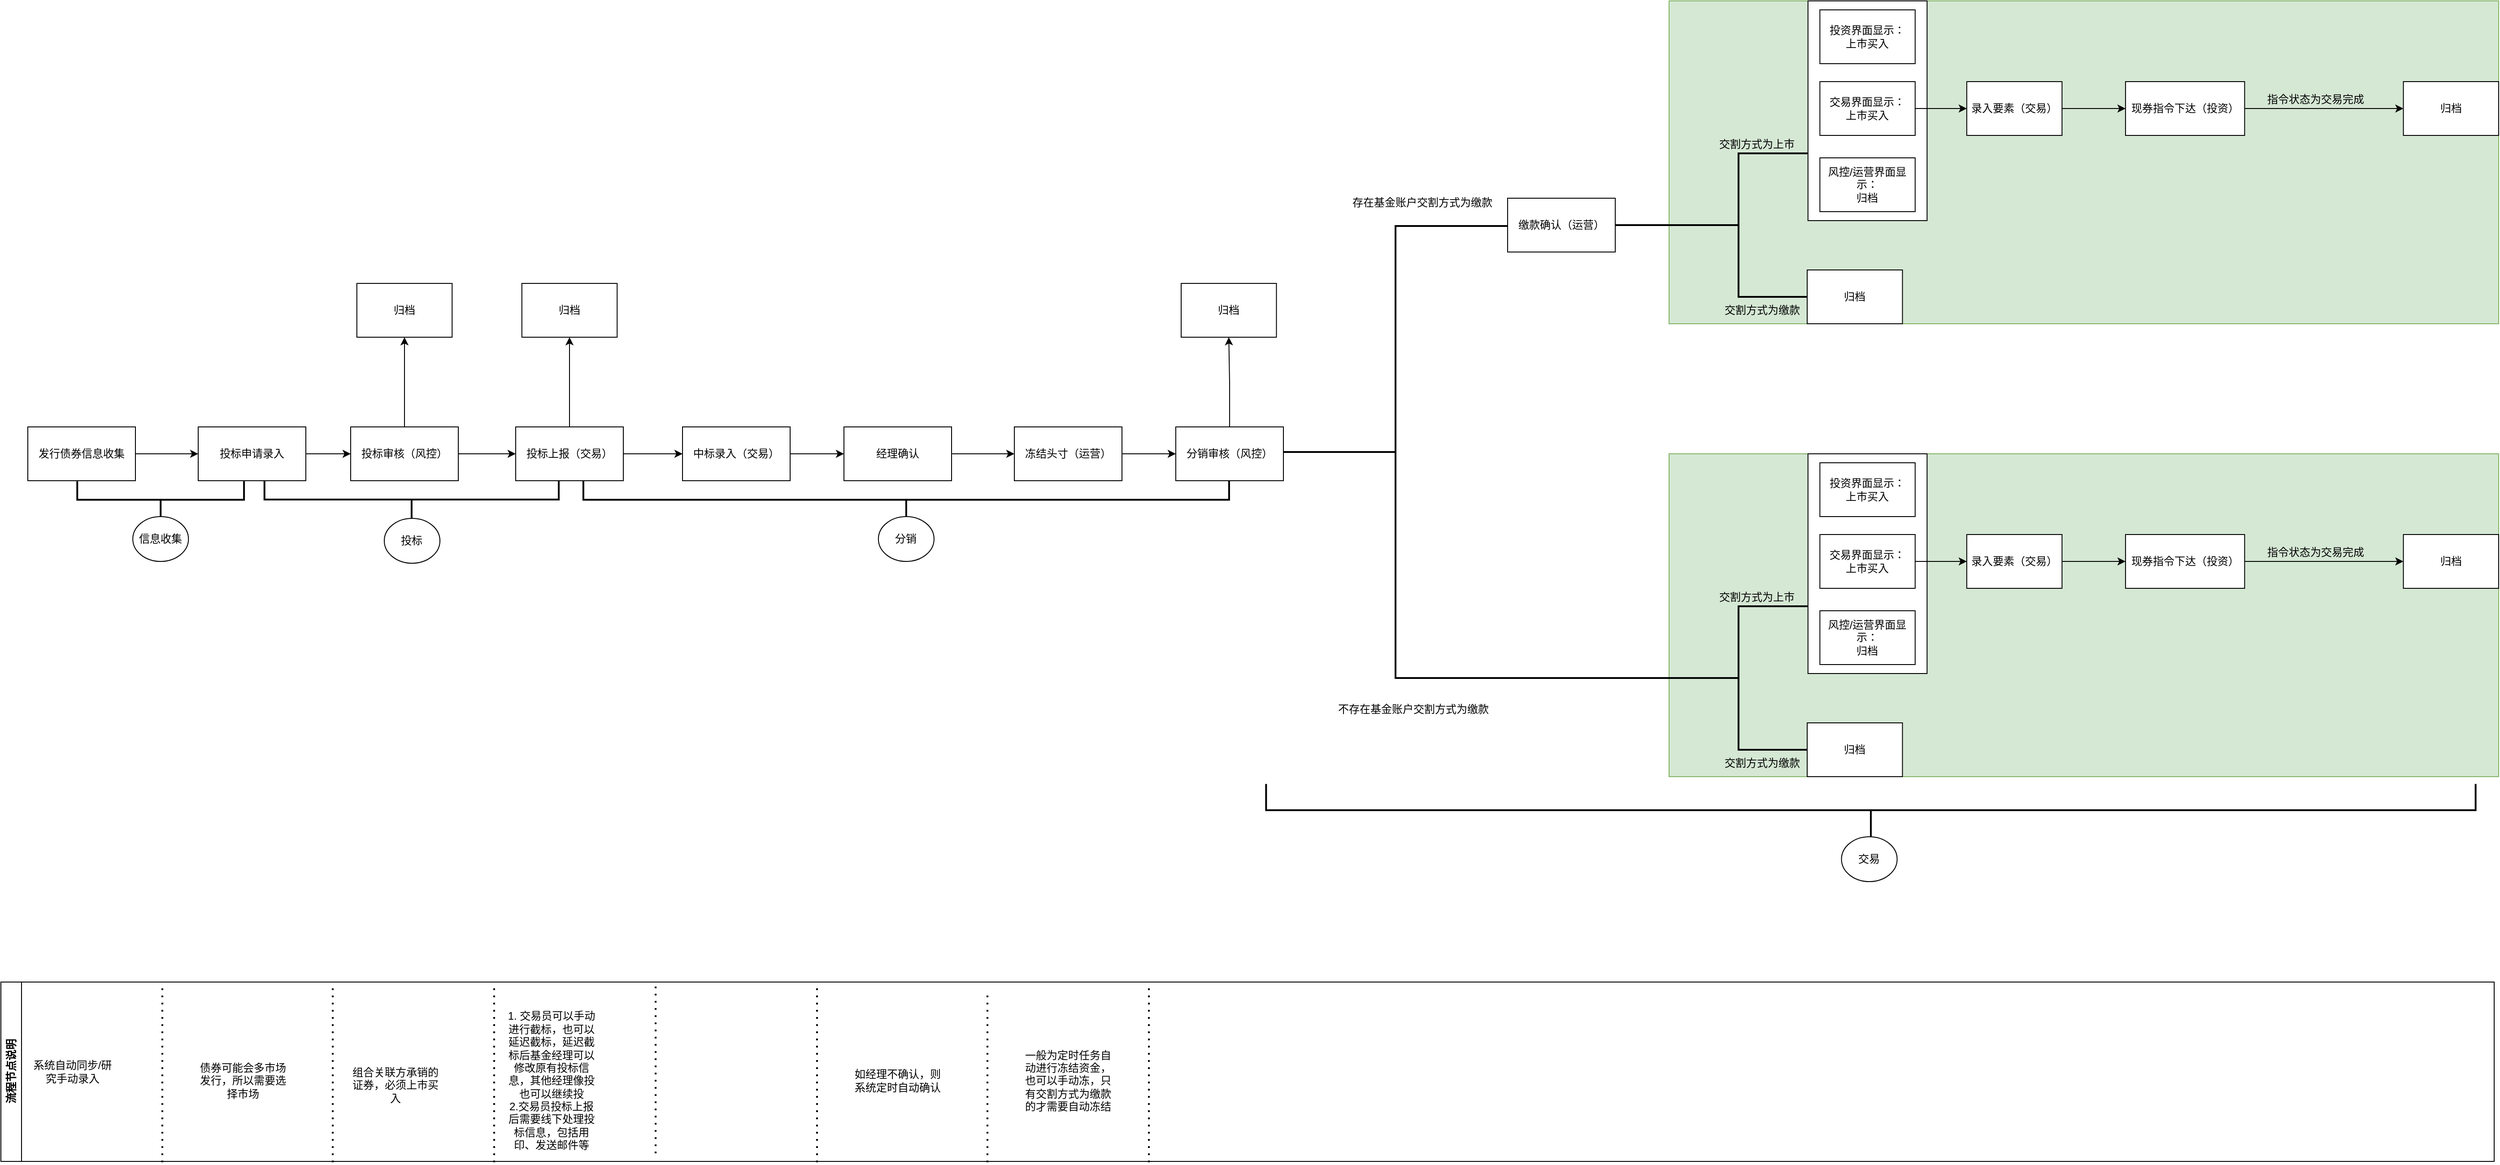 <mxfile version="21.6.5" type="github">
  <diagram name="Page-1" id="9l_n-vJ5dFMjZLFDEs7Z">
    <mxGraphModel dx="3420" dy="2497" grid="1" gridSize="10" guides="1" tooltips="1" connect="1" arrows="1" fold="1" page="1" pageScale="1" pageWidth="827" pageHeight="1169" math="0" shadow="0">
      <root>
        <mxCell id="0" />
        <mxCell id="1" parent="0" />
        <mxCell id="hEPiWNOAB4XM48eltgoP-20" style="edgeStyle=orthogonalEdgeStyle;rounded=0;orthogonalLoop=1;jettySize=auto;html=1;entryX=0;entryY=0.5;entryDx=0;entryDy=0;" parent="1" source="hEPiWNOAB4XM48eltgoP-1" target="hEPiWNOAB4XM48eltgoP-2" edge="1">
          <mxGeometry relative="1" as="geometry" />
        </mxCell>
        <mxCell id="hEPiWNOAB4XM48eltgoP-1" value="投标申请录入" style="rounded=0;whiteSpace=wrap;html=1;" parent="1" vertex="1">
          <mxGeometry x="60" y="350" width="120" height="60" as="geometry" />
        </mxCell>
        <mxCell id="hEPiWNOAB4XM48eltgoP-21" style="edgeStyle=orthogonalEdgeStyle;rounded=0;orthogonalLoop=1;jettySize=auto;html=1;entryX=0;entryY=0.5;entryDx=0;entryDy=0;" parent="1" source="hEPiWNOAB4XM48eltgoP-2" target="hEPiWNOAB4XM48eltgoP-5" edge="1">
          <mxGeometry relative="1" as="geometry" />
        </mxCell>
        <mxCell id="M6cpoT_YFVFPnxx10Tcq-92" style="edgeStyle=orthogonalEdgeStyle;rounded=0;orthogonalLoop=1;jettySize=auto;html=1;entryX=0.5;entryY=1;entryDx=0;entryDy=0;" edge="1" parent="1" source="hEPiWNOAB4XM48eltgoP-2" target="M6cpoT_YFVFPnxx10Tcq-89">
          <mxGeometry relative="1" as="geometry" />
        </mxCell>
        <mxCell id="hEPiWNOAB4XM48eltgoP-2" value="投标审核（风控）" style="rounded=0;whiteSpace=wrap;html=1;" parent="1" vertex="1">
          <mxGeometry x="230" y="350" width="120" height="60" as="geometry" />
        </mxCell>
        <mxCell id="hEPiWNOAB4XM48eltgoP-23" style="edgeStyle=orthogonalEdgeStyle;rounded=0;orthogonalLoop=1;jettySize=auto;html=1;" parent="1" source="hEPiWNOAB4XM48eltgoP-5" target="hEPiWNOAB4XM48eltgoP-6" edge="1">
          <mxGeometry relative="1" as="geometry" />
        </mxCell>
        <mxCell id="M6cpoT_YFVFPnxx10Tcq-93" style="edgeStyle=orthogonalEdgeStyle;rounded=0;orthogonalLoop=1;jettySize=auto;html=1;entryX=0.5;entryY=1;entryDx=0;entryDy=0;" edge="1" parent="1" source="hEPiWNOAB4XM48eltgoP-5" target="M6cpoT_YFVFPnxx10Tcq-90">
          <mxGeometry relative="1" as="geometry" />
        </mxCell>
        <mxCell id="hEPiWNOAB4XM48eltgoP-5" value="投标上报（交易）" style="rounded=0;whiteSpace=wrap;html=1;" parent="1" vertex="1">
          <mxGeometry x="414" y="350" width="120" height="60" as="geometry" />
        </mxCell>
        <mxCell id="hEPiWNOAB4XM48eltgoP-24" style="edgeStyle=orthogonalEdgeStyle;rounded=0;orthogonalLoop=1;jettySize=auto;html=1;entryX=0;entryY=0.5;entryDx=0;entryDy=0;" parent="1" source="hEPiWNOAB4XM48eltgoP-6" target="hEPiWNOAB4XM48eltgoP-7" edge="1">
          <mxGeometry relative="1" as="geometry" />
        </mxCell>
        <mxCell id="hEPiWNOAB4XM48eltgoP-6" value="中标录入（交易）" style="rounded=0;whiteSpace=wrap;html=1;" parent="1" vertex="1">
          <mxGeometry x="600" y="350" width="120" height="60" as="geometry" />
        </mxCell>
        <mxCell id="hEPiWNOAB4XM48eltgoP-25" style="edgeStyle=orthogonalEdgeStyle;rounded=0;orthogonalLoop=1;jettySize=auto;html=1;entryX=0;entryY=0.5;entryDx=0;entryDy=0;" parent="1" source="hEPiWNOAB4XM48eltgoP-7" target="hEPiWNOAB4XM48eltgoP-8" edge="1">
          <mxGeometry relative="1" as="geometry" />
        </mxCell>
        <mxCell id="hEPiWNOAB4XM48eltgoP-7" value="经理确认" style="rounded=0;whiteSpace=wrap;html=1;" parent="1" vertex="1">
          <mxGeometry x="780" y="350" width="120" height="60" as="geometry" />
        </mxCell>
        <mxCell id="hEPiWNOAB4XM48eltgoP-26" style="edgeStyle=orthogonalEdgeStyle;rounded=0;orthogonalLoop=1;jettySize=auto;html=1;entryX=0;entryY=0.5;entryDx=0;entryDy=0;" parent="1" source="hEPiWNOAB4XM48eltgoP-8" target="hEPiWNOAB4XM48eltgoP-9" edge="1">
          <mxGeometry relative="1" as="geometry" />
        </mxCell>
        <mxCell id="hEPiWNOAB4XM48eltgoP-8" value="冻结头寸（运营）" style="rounded=0;whiteSpace=wrap;html=1;" parent="1" vertex="1">
          <mxGeometry x="970" y="350" width="120" height="60" as="geometry" />
        </mxCell>
        <mxCell id="M6cpoT_YFVFPnxx10Tcq-94" style="edgeStyle=orthogonalEdgeStyle;rounded=0;orthogonalLoop=1;jettySize=auto;html=1;" edge="1" parent="1" source="hEPiWNOAB4XM48eltgoP-9" target="M6cpoT_YFVFPnxx10Tcq-91">
          <mxGeometry relative="1" as="geometry" />
        </mxCell>
        <mxCell id="hEPiWNOAB4XM48eltgoP-9" value="分销审核（风控）" style="rounded=0;whiteSpace=wrap;html=1;" parent="1" vertex="1">
          <mxGeometry x="1150" y="350" width="120" height="60" as="geometry" />
        </mxCell>
        <mxCell id="hEPiWNOAB4XM48eltgoP-17" value="" style="group" parent="1" vertex="1" connectable="0">
          <mxGeometry x="109" y="406" width="331" height="212.5" as="geometry" />
        </mxCell>
        <mxCell id="hEPiWNOAB4XM48eltgoP-14" value="" style="strokeWidth=2;html=1;shape=mxgraph.flowchart.annotation_2;align=left;labelPosition=right;pointerEvents=1;rotation=-90;" parent="hEPiWNOAB4XM48eltgoP-17" vertex="1">
          <mxGeometry x="168.25" y="-139.06" width="41.38" height="328.13" as="geometry" />
        </mxCell>
        <mxCell id="hEPiWNOAB4XM48eltgoP-16" value="投标" style="ellipse;whiteSpace=wrap;html=1;" parent="hEPiWNOAB4XM48eltgoP-17" vertex="1">
          <mxGeometry x="158.469" y="46" width="62.062" height="50" as="geometry" />
        </mxCell>
        <mxCell id="M6cpoT_YFVFPnxx10Tcq-79" value="" style="endArrow=none;dashed=1;html=1;dashPattern=1 3;strokeWidth=2;rounded=0;" edge="1" parent="hEPiWNOAB4XM48eltgoP-17">
          <mxGeometry width="50" height="50" relative="1" as="geometry">
            <mxPoint x="101" y="764" as="sourcePoint" />
            <mxPoint x="101" y="564" as="targetPoint" />
          </mxGeometry>
        </mxCell>
        <mxCell id="hEPiWNOAB4XM48eltgoP-18" value="" style="strokeWidth=2;html=1;shape=mxgraph.flowchart.annotation_2;align=left;labelPosition=right;pointerEvents=1;rotation=-90;" parent="1" vertex="1">
          <mxGeometry x="828.75" y="71.25" width="41.38" height="720" as="geometry" />
        </mxCell>
        <mxCell id="hEPiWNOAB4XM48eltgoP-19" value="分销" style="ellipse;whiteSpace=wrap;html=1;" parent="1" vertex="1">
          <mxGeometry x="818.409" y="450" width="62.062" height="50" as="geometry" />
        </mxCell>
        <mxCell id="M6cpoT_YFVFPnxx10Tcq-2" style="edgeStyle=orthogonalEdgeStyle;rounded=0;orthogonalLoop=1;jettySize=auto;html=1;" edge="1" parent="1" source="M6cpoT_YFVFPnxx10Tcq-1" target="hEPiWNOAB4XM48eltgoP-1">
          <mxGeometry relative="1" as="geometry" />
        </mxCell>
        <mxCell id="M6cpoT_YFVFPnxx10Tcq-1" value="发行债券信息收集&lt;br&gt;" style="rounded=0;whiteSpace=wrap;html=1;" vertex="1" parent="1">
          <mxGeometry x="-130" y="350" width="120" height="60" as="geometry" />
        </mxCell>
        <mxCell id="M6cpoT_YFVFPnxx10Tcq-64" value="" style="group" vertex="1" connectable="0" parent="1">
          <mxGeometry x="1270" y="-125" width="1355" height="865" as="geometry" />
        </mxCell>
        <mxCell id="M6cpoT_YFVFPnxx10Tcq-24" value="缴款确认（运营）" style="rounded=0;whiteSpace=wrap;html=1;" vertex="1" parent="M6cpoT_YFVFPnxx10Tcq-64">
          <mxGeometry x="250" y="220" width="120" height="60" as="geometry" />
        </mxCell>
        <mxCell id="M6cpoT_YFVFPnxx10Tcq-25" value="" style="strokeWidth=2;html=1;shape=mxgraph.flowchart.annotation_2;align=left;labelPosition=right;pointerEvents=1;" vertex="1" parent="M6cpoT_YFVFPnxx10Tcq-64">
          <mxGeometry y="251" width="250" height="504" as="geometry" />
        </mxCell>
        <mxCell id="M6cpoT_YFVFPnxx10Tcq-26" value="存在基金账户交割方式为缴款" style="text;html=1;strokeColor=none;fillColor=none;align=center;verticalAlign=middle;whiteSpace=wrap;rounded=0;" vertex="1" parent="M6cpoT_YFVFPnxx10Tcq-64">
          <mxGeometry x="40" y="210" width="230" height="30" as="geometry" />
        </mxCell>
        <mxCell id="M6cpoT_YFVFPnxx10Tcq-44" value="" style="group;fillColor=#d5e8d4;strokeColor=#82b366;fillStyle=auto;" vertex="1" connectable="0" parent="M6cpoT_YFVFPnxx10Tcq-64">
          <mxGeometry x="430" width="925" height="360" as="geometry" />
        </mxCell>
        <mxCell id="M6cpoT_YFVFPnxx10Tcq-9" value="" style="strokeWidth=2;html=1;shape=mxgraph.flowchart.annotation_2;align=left;labelPosition=right;pointerEvents=1;" vertex="1" parent="M6cpoT_YFVFPnxx10Tcq-44">
          <mxGeometry y="170" width="154.9" height="160" as="geometry" />
        </mxCell>
        <mxCell id="M6cpoT_YFVFPnxx10Tcq-11" value="归档" style="rounded=0;whiteSpace=wrap;html=1;" vertex="1" parent="M6cpoT_YFVFPnxx10Tcq-44">
          <mxGeometry x="154.019" y="300" width="106.22" height="60" as="geometry" />
        </mxCell>
        <mxCell id="M6cpoT_YFVFPnxx10Tcq-12" value="交割方式为上市" style="text;html=1;strokeColor=none;fillColor=none;align=center;verticalAlign=middle;whiteSpace=wrap;rounded=0;" vertex="1" parent="M6cpoT_YFVFPnxx10Tcq-44">
          <mxGeometry x="40.493" y="145" width="115.687" height="30" as="geometry" />
        </mxCell>
        <mxCell id="M6cpoT_YFVFPnxx10Tcq-13" value="交割方式为缴款" style="text;html=1;strokeColor=none;fillColor=none;align=center;verticalAlign=middle;whiteSpace=wrap;rounded=0;" vertex="1" parent="M6cpoT_YFVFPnxx10Tcq-44">
          <mxGeometry x="40.49" y="330" width="127.688" height="30" as="geometry" />
        </mxCell>
        <mxCell id="M6cpoT_YFVFPnxx10Tcq-14" value="" style="rounded=0;whiteSpace=wrap;html=1;" vertex="1" parent="M6cpoT_YFVFPnxx10Tcq-44">
          <mxGeometry x="154.904" width="132.775" height="245" as="geometry" />
        </mxCell>
        <mxCell id="M6cpoT_YFVFPnxx10Tcq-10" value="投资界面显示：&lt;br&gt;上市买入" style="rounded=0;whiteSpace=wrap;html=1;" vertex="1" parent="M6cpoT_YFVFPnxx10Tcq-44">
          <mxGeometry x="168.182" y="10" width="106.22" height="60" as="geometry" />
        </mxCell>
        <mxCell id="M6cpoT_YFVFPnxx10Tcq-15" value="风控/运营界面显示：&lt;br&gt;归档" style="rounded=0;whiteSpace=wrap;html=1;" vertex="1" parent="M6cpoT_YFVFPnxx10Tcq-44">
          <mxGeometry x="168.182" y="175" width="106.22" height="60" as="geometry" />
        </mxCell>
        <mxCell id="M6cpoT_YFVFPnxx10Tcq-16" value="交易界面显示：&lt;br&gt;上市买入" style="rounded=0;whiteSpace=wrap;html=1;" vertex="1" parent="M6cpoT_YFVFPnxx10Tcq-44">
          <mxGeometry x="168.182" y="90" width="106.22" height="60" as="geometry" />
        </mxCell>
        <mxCell id="M6cpoT_YFVFPnxx10Tcq-17" value="录入要素（交易）" style="rounded=0;whiteSpace=wrap;html=1;" vertex="1" parent="M6cpoT_YFVFPnxx10Tcq-44">
          <mxGeometry x="331.938" y="90" width="106.22" height="60" as="geometry" />
        </mxCell>
        <mxCell id="M6cpoT_YFVFPnxx10Tcq-18" style="edgeStyle=orthogonalEdgeStyle;rounded=0;orthogonalLoop=1;jettySize=auto;html=1;entryX=0;entryY=0.5;entryDx=0;entryDy=0;" edge="1" parent="M6cpoT_YFVFPnxx10Tcq-44" source="M6cpoT_YFVFPnxx10Tcq-16" target="M6cpoT_YFVFPnxx10Tcq-17">
          <mxGeometry relative="1" as="geometry" />
        </mxCell>
        <mxCell id="M6cpoT_YFVFPnxx10Tcq-19" value="归档" style="rounded=0;whiteSpace=wrap;html=1;" vertex="1" parent="M6cpoT_YFVFPnxx10Tcq-44">
          <mxGeometry x="818.78" y="90" width="106.22" height="60" as="geometry" />
        </mxCell>
        <mxCell id="M6cpoT_YFVFPnxx10Tcq-22" style="edgeStyle=orthogonalEdgeStyle;rounded=0;orthogonalLoop=1;jettySize=auto;html=1;entryX=0;entryY=0.5;entryDx=0;entryDy=0;" edge="1" parent="M6cpoT_YFVFPnxx10Tcq-44" source="M6cpoT_YFVFPnxx10Tcq-20" target="M6cpoT_YFVFPnxx10Tcq-19">
          <mxGeometry relative="1" as="geometry" />
        </mxCell>
        <mxCell id="M6cpoT_YFVFPnxx10Tcq-20" value="现券指令下达（投资）" style="rounded=0;whiteSpace=wrap;html=1;" vertex="1" parent="M6cpoT_YFVFPnxx10Tcq-44">
          <mxGeometry x="508.971" y="90" width="132.775" height="60" as="geometry" />
        </mxCell>
        <mxCell id="M6cpoT_YFVFPnxx10Tcq-21" style="edgeStyle=orthogonalEdgeStyle;rounded=0;orthogonalLoop=1;jettySize=auto;html=1;entryX=0;entryY=0.5;entryDx=0;entryDy=0;" edge="1" parent="M6cpoT_YFVFPnxx10Tcq-44" source="M6cpoT_YFVFPnxx10Tcq-17" target="M6cpoT_YFVFPnxx10Tcq-20">
          <mxGeometry relative="1" as="geometry" />
        </mxCell>
        <mxCell id="M6cpoT_YFVFPnxx10Tcq-23" value="指令状态为交易完成" style="text;html=1;strokeColor=none;fillColor=none;align=center;verticalAlign=middle;whiteSpace=wrap;rounded=0;" vertex="1" parent="M6cpoT_YFVFPnxx10Tcq-44">
          <mxGeometry x="659.45" y="95" width="123.923" height="30" as="geometry" />
        </mxCell>
        <mxCell id="M6cpoT_YFVFPnxx10Tcq-46" value="" style="group;fillColor=#d5e8d4;strokeColor=#82b366;fillStyle=auto;" vertex="1" connectable="0" parent="M6cpoT_YFVFPnxx10Tcq-64">
          <mxGeometry x="430" y="505" width="925" height="360" as="geometry" />
        </mxCell>
        <mxCell id="M6cpoT_YFVFPnxx10Tcq-47" value="" style="strokeWidth=2;html=1;shape=mxgraph.flowchart.annotation_2;align=left;labelPosition=right;pointerEvents=1;" vertex="1" parent="M6cpoT_YFVFPnxx10Tcq-46">
          <mxGeometry y="170" width="154.9" height="160" as="geometry" />
        </mxCell>
        <mxCell id="M6cpoT_YFVFPnxx10Tcq-48" value="归档" style="rounded=0;whiteSpace=wrap;html=1;" vertex="1" parent="M6cpoT_YFVFPnxx10Tcq-46">
          <mxGeometry x="154.019" y="300" width="106.22" height="60" as="geometry" />
        </mxCell>
        <mxCell id="M6cpoT_YFVFPnxx10Tcq-49" value="交割方式为上市" style="text;html=1;strokeColor=none;fillColor=none;align=center;verticalAlign=middle;whiteSpace=wrap;rounded=0;" vertex="1" parent="M6cpoT_YFVFPnxx10Tcq-46">
          <mxGeometry x="40.493" y="145" width="115.687" height="30" as="geometry" />
        </mxCell>
        <mxCell id="M6cpoT_YFVFPnxx10Tcq-50" value="交割方式为缴款" style="text;html=1;strokeColor=none;fillColor=none;align=center;verticalAlign=middle;whiteSpace=wrap;rounded=0;" vertex="1" parent="M6cpoT_YFVFPnxx10Tcq-46">
          <mxGeometry x="40.49" y="330" width="127.688" height="30" as="geometry" />
        </mxCell>
        <mxCell id="M6cpoT_YFVFPnxx10Tcq-51" value="" style="rounded=0;whiteSpace=wrap;html=1;" vertex="1" parent="M6cpoT_YFVFPnxx10Tcq-46">
          <mxGeometry x="154.904" width="132.775" height="245" as="geometry" />
        </mxCell>
        <mxCell id="M6cpoT_YFVFPnxx10Tcq-52" value="投资界面显示：&lt;br&gt;上市买入" style="rounded=0;whiteSpace=wrap;html=1;" vertex="1" parent="M6cpoT_YFVFPnxx10Tcq-46">
          <mxGeometry x="168.182" y="10" width="106.22" height="60" as="geometry" />
        </mxCell>
        <mxCell id="M6cpoT_YFVFPnxx10Tcq-53" value="风控/运营界面显示：&lt;br&gt;归档" style="rounded=0;whiteSpace=wrap;html=1;" vertex="1" parent="M6cpoT_YFVFPnxx10Tcq-46">
          <mxGeometry x="168.182" y="175" width="106.22" height="60" as="geometry" />
        </mxCell>
        <mxCell id="M6cpoT_YFVFPnxx10Tcq-54" value="交易界面显示：&lt;br&gt;上市买入" style="rounded=0;whiteSpace=wrap;html=1;" vertex="1" parent="M6cpoT_YFVFPnxx10Tcq-46">
          <mxGeometry x="168.182" y="90" width="106.22" height="60" as="geometry" />
        </mxCell>
        <mxCell id="M6cpoT_YFVFPnxx10Tcq-55" value="录入要素（交易）" style="rounded=0;whiteSpace=wrap;html=1;" vertex="1" parent="M6cpoT_YFVFPnxx10Tcq-46">
          <mxGeometry x="331.938" y="90" width="106.22" height="60" as="geometry" />
        </mxCell>
        <mxCell id="M6cpoT_YFVFPnxx10Tcq-56" style="edgeStyle=orthogonalEdgeStyle;rounded=0;orthogonalLoop=1;jettySize=auto;html=1;entryX=0;entryY=0.5;entryDx=0;entryDy=0;" edge="1" parent="M6cpoT_YFVFPnxx10Tcq-46" source="M6cpoT_YFVFPnxx10Tcq-54" target="M6cpoT_YFVFPnxx10Tcq-55">
          <mxGeometry relative="1" as="geometry" />
        </mxCell>
        <mxCell id="M6cpoT_YFVFPnxx10Tcq-57" value="归档" style="rounded=0;whiteSpace=wrap;html=1;" vertex="1" parent="M6cpoT_YFVFPnxx10Tcq-46">
          <mxGeometry x="818.78" y="90" width="106.22" height="60" as="geometry" />
        </mxCell>
        <mxCell id="M6cpoT_YFVFPnxx10Tcq-58" style="edgeStyle=orthogonalEdgeStyle;rounded=0;orthogonalLoop=1;jettySize=auto;html=1;entryX=0;entryY=0.5;entryDx=0;entryDy=0;" edge="1" parent="M6cpoT_YFVFPnxx10Tcq-46" source="M6cpoT_YFVFPnxx10Tcq-59" target="M6cpoT_YFVFPnxx10Tcq-57">
          <mxGeometry relative="1" as="geometry" />
        </mxCell>
        <mxCell id="M6cpoT_YFVFPnxx10Tcq-59" value="现券指令下达（投资）" style="rounded=0;whiteSpace=wrap;html=1;" vertex="1" parent="M6cpoT_YFVFPnxx10Tcq-46">
          <mxGeometry x="508.971" y="90" width="132.775" height="60" as="geometry" />
        </mxCell>
        <mxCell id="M6cpoT_YFVFPnxx10Tcq-60" style="edgeStyle=orthogonalEdgeStyle;rounded=0;orthogonalLoop=1;jettySize=auto;html=1;entryX=0;entryY=0.5;entryDx=0;entryDy=0;" edge="1" parent="M6cpoT_YFVFPnxx10Tcq-46" source="M6cpoT_YFVFPnxx10Tcq-55" target="M6cpoT_YFVFPnxx10Tcq-59">
          <mxGeometry relative="1" as="geometry" />
        </mxCell>
        <mxCell id="M6cpoT_YFVFPnxx10Tcq-61" value="指令状态为交易完成" style="text;html=1;strokeColor=none;fillColor=none;align=center;verticalAlign=middle;whiteSpace=wrap;rounded=0;" vertex="1" parent="M6cpoT_YFVFPnxx10Tcq-46">
          <mxGeometry x="659.45" y="95" width="123.923" height="30" as="geometry" />
        </mxCell>
        <mxCell id="M6cpoT_YFVFPnxx10Tcq-62" value="" style="endArrow=none;html=1;rounded=0;exitX=1;exitY=0.5;exitDx=0;exitDy=0;entryX=0;entryY=0.5;entryDx=0;entryDy=0;entryPerimeter=0;strokeWidth=2;" edge="1" parent="M6cpoT_YFVFPnxx10Tcq-64" source="M6cpoT_YFVFPnxx10Tcq-24" target="M6cpoT_YFVFPnxx10Tcq-9">
          <mxGeometry width="50" height="50" relative="1" as="geometry">
            <mxPoint x="480" y="385" as="sourcePoint" />
            <mxPoint x="530" y="335" as="targetPoint" />
          </mxGeometry>
        </mxCell>
        <mxCell id="M6cpoT_YFVFPnxx10Tcq-63" value="不存在基金账户交割方式为缴款" style="text;html=1;strokeColor=none;fillColor=none;align=center;verticalAlign=middle;whiteSpace=wrap;rounded=0;" vertex="1" parent="M6cpoT_YFVFPnxx10Tcq-64">
          <mxGeometry x="30" y="775" width="230" height="30" as="geometry" />
        </mxCell>
        <mxCell id="M6cpoT_YFVFPnxx10Tcq-65" value="" style="endArrow=none;html=1;rounded=0;exitX=1;exitY=0.5;exitDx=0;exitDy=0;strokeWidth=2;entryX=0;entryY=0.5;entryDx=0;entryDy=0;entryPerimeter=0;" edge="1" parent="M6cpoT_YFVFPnxx10Tcq-64" target="M6cpoT_YFVFPnxx10Tcq-47">
          <mxGeometry width="50" height="50" relative="1" as="geometry">
            <mxPoint x="250" y="755" as="sourcePoint" />
            <mxPoint x="420" y="755" as="targetPoint" />
          </mxGeometry>
        </mxCell>
        <mxCell id="M6cpoT_YFVFPnxx10Tcq-66" value="流程节点说明" style="swimlane;horizontal=0;whiteSpace=wrap;html=1;" vertex="1" parent="1">
          <mxGeometry x="-160" y="969" width="2780" height="200" as="geometry" />
        </mxCell>
        <mxCell id="M6cpoT_YFVFPnxx10Tcq-76" value="系统自动同步/研究手动录入" style="text;html=1;strokeColor=none;fillColor=none;align=center;verticalAlign=middle;whiteSpace=wrap;rounded=0;" vertex="1" parent="M6cpoT_YFVFPnxx10Tcq-66">
          <mxGeometry x="30" y="65" width="100" height="70" as="geometry" />
        </mxCell>
        <mxCell id="M6cpoT_YFVFPnxx10Tcq-78" value="债券可能会多市场发行，所以需要选择市场" style="text;html=1;strokeColor=none;fillColor=none;align=center;verticalAlign=middle;whiteSpace=wrap;rounded=0;" vertex="1" parent="M6cpoT_YFVFPnxx10Tcq-66">
          <mxGeometry x="220" y="75" width="100" height="70" as="geometry" />
        </mxCell>
        <mxCell id="M6cpoT_YFVFPnxx10Tcq-80" value="组合关联方承销的证券，必须上市买入" style="text;html=1;strokeColor=none;fillColor=none;align=center;verticalAlign=middle;whiteSpace=wrap;rounded=0;" vertex="1" parent="M6cpoT_YFVFPnxx10Tcq-66">
          <mxGeometry x="390" y="80" width="100" height="70" as="geometry" />
        </mxCell>
        <mxCell id="M6cpoT_YFVFPnxx10Tcq-82" value="1. 交易员可以手动进行截标，也可以延迟截标，延迟截标后基金经理可以修改原有投标信息，其他经理像投也可以继续投&lt;br style=&quot;border-color: var(--border-color);&quot;&gt;2.交易员投标上报后需要线下处理投标信息，包括用印、发送邮件等" style="text;html=1;strokeColor=none;fillColor=none;align=center;verticalAlign=middle;whiteSpace=wrap;rounded=0;" vertex="1" parent="M6cpoT_YFVFPnxx10Tcq-66">
          <mxGeometry x="563.5" y="75" width="100" height="70" as="geometry" />
        </mxCell>
        <mxCell id="M6cpoT_YFVFPnxx10Tcq-86" value="如经理不确认，则系统定时自动确认" style="text;html=1;strokeColor=none;fillColor=none;align=center;verticalAlign=middle;whiteSpace=wrap;rounded=0;" vertex="1" parent="M6cpoT_YFVFPnxx10Tcq-66">
          <mxGeometry x="950" y="75" width="100" height="70" as="geometry" />
        </mxCell>
        <mxCell id="M6cpoT_YFVFPnxx10Tcq-88" value="一般为定时任务自动进行冻结资金，也可以手动冻，只有交割方式为缴款的才需要自动冻结" style="text;html=1;strokeColor=none;fillColor=none;align=center;verticalAlign=middle;whiteSpace=wrap;rounded=0;" vertex="1" parent="M6cpoT_YFVFPnxx10Tcq-66">
          <mxGeometry x="1140" y="75" width="100" height="70" as="geometry" />
        </mxCell>
        <mxCell id="M6cpoT_YFVFPnxx10Tcq-77" value="" style="endArrow=none;dashed=1;html=1;dashPattern=1 3;strokeWidth=2;rounded=0;" edge="1" parent="1">
          <mxGeometry width="50" height="50" relative="1" as="geometry">
            <mxPoint x="20" y="1170" as="sourcePoint" />
            <mxPoint x="20" y="970" as="targetPoint" />
          </mxGeometry>
        </mxCell>
        <mxCell id="M6cpoT_YFVFPnxx10Tcq-81" value="" style="endArrow=none;dashed=1;html=1;dashPattern=1 3;strokeWidth=2;rounded=0;" edge="1" parent="1">
          <mxGeometry width="50" height="50" relative="1" as="geometry">
            <mxPoint x="390" y="1170" as="sourcePoint" />
            <mxPoint x="390" y="970" as="targetPoint" />
          </mxGeometry>
        </mxCell>
        <mxCell id="M6cpoT_YFVFPnxx10Tcq-83" value="" style="endArrow=none;dashed=1;html=1;dashPattern=1 3;strokeWidth=2;rounded=0;" edge="1" parent="1">
          <mxGeometry width="50" height="50" relative="1" as="geometry">
            <mxPoint x="570" y="1160" as="sourcePoint" />
            <mxPoint x="570" y="970" as="targetPoint" />
          </mxGeometry>
        </mxCell>
        <mxCell id="M6cpoT_YFVFPnxx10Tcq-84" value="" style="endArrow=none;dashed=1;html=1;dashPattern=1 3;strokeWidth=2;rounded=0;" edge="1" parent="1">
          <mxGeometry width="50" height="50" relative="1" as="geometry">
            <mxPoint x="750" y="1170" as="sourcePoint" />
            <mxPoint x="750" y="970" as="targetPoint" />
          </mxGeometry>
        </mxCell>
        <mxCell id="M6cpoT_YFVFPnxx10Tcq-85" value="" style="endArrow=none;dashed=1;html=1;dashPattern=1 3;strokeWidth=2;rounded=0;" edge="1" parent="1">
          <mxGeometry width="50" height="50" relative="1" as="geometry">
            <mxPoint x="940" y="1170" as="sourcePoint" />
            <mxPoint x="940" y="980" as="targetPoint" />
          </mxGeometry>
        </mxCell>
        <mxCell id="M6cpoT_YFVFPnxx10Tcq-87" value="" style="endArrow=none;dashed=1;html=1;dashPattern=1 3;strokeWidth=2;rounded=0;" edge="1" parent="1">
          <mxGeometry width="50" height="50" relative="1" as="geometry">
            <mxPoint x="1120" y="1170" as="sourcePoint" />
            <mxPoint x="1120" y="970" as="targetPoint" />
          </mxGeometry>
        </mxCell>
        <mxCell id="M6cpoT_YFVFPnxx10Tcq-89" value="归档" style="rounded=0;whiteSpace=wrap;html=1;" vertex="1" parent="1">
          <mxGeometry x="236.89" y="190" width="106.22" height="60" as="geometry" />
        </mxCell>
        <mxCell id="M6cpoT_YFVFPnxx10Tcq-90" value="归档" style="rounded=0;whiteSpace=wrap;html=1;" vertex="1" parent="1">
          <mxGeometry x="420.89" y="190" width="106.22" height="60" as="geometry" />
        </mxCell>
        <mxCell id="M6cpoT_YFVFPnxx10Tcq-91" value="归档" style="rounded=0;whiteSpace=wrap;html=1;" vertex="1" parent="1">
          <mxGeometry x="1156.0" y="190" width="106.22" height="60" as="geometry" />
        </mxCell>
        <mxCell id="M6cpoT_YFVFPnxx10Tcq-96" value="交易" style="ellipse;whiteSpace=wrap;html=1;" vertex="1" parent="1">
          <mxGeometry x="1892.249" y="807" width="62.062" height="50" as="geometry" />
        </mxCell>
        <mxCell id="M6cpoT_YFVFPnxx10Tcq-97" value="" style="strokeWidth=2;html=1;shape=mxgraph.flowchart.annotation_2;align=left;labelPosition=right;pointerEvents=1;rotation=-90;" vertex="1" parent="1">
          <mxGeometry x="1895.69" y="103.07" width="58.62" height="1348.62" as="geometry" />
        </mxCell>
        <mxCell id="M6cpoT_YFVFPnxx10Tcq-100" value="" style="strokeWidth=2;html=1;shape=mxgraph.flowchart.annotation_2;align=left;labelPosition=right;pointerEvents=1;rotation=-90;" vertex="1" parent="1">
          <mxGeometry x="-2.58" y="338.3" width="41.38" height="185.93" as="geometry" />
        </mxCell>
        <mxCell id="M6cpoT_YFVFPnxx10Tcq-101" value="信息收集" style="ellipse;whiteSpace=wrap;html=1;" vertex="1" parent="1">
          <mxGeometry x="-12.921" y="450" width="62.062" height="50" as="geometry" />
        </mxCell>
      </root>
    </mxGraphModel>
  </diagram>
</mxfile>

